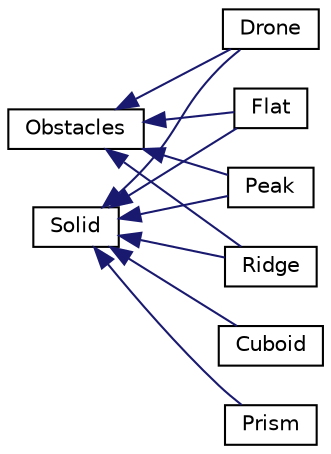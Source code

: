 digraph "Graficzna hierarchia klas"
{
 // LATEX_PDF_SIZE
  edge [fontname="Helvetica",fontsize="10",labelfontname="Helvetica",labelfontsize="10"];
  node [fontname="Helvetica",fontsize="10",shape=record];
  rankdir="LR";
  Node42 [label="Obstacles",height=0.2,width=0.4,color="black", fillcolor="white", style="filled",URL="$class_obstacles.html",tooltip=" "];
  Node42 -> Node2 [dir="back",color="midnightblue",fontsize="10",style="solid",fontname="Helvetica"];
  Node2 [label="Drone",height=0.2,width=0.4,color="black", fillcolor="white", style="filled",URL="$class_drone.html",tooltip=" "];
  Node42 -> Node3 [dir="back",color="midnightblue",fontsize="10",style="solid",fontname="Helvetica"];
  Node3 [label="Flat",height=0.2,width=0.4,color="black", fillcolor="white", style="filled",URL="$class_flat.html",tooltip=" "];
  Node42 -> Node4 [dir="back",color="midnightblue",fontsize="10",style="solid",fontname="Helvetica"];
  Node4 [label="Peak",height=0.2,width=0.4,color="black", fillcolor="white", style="filled",URL="$class_peak.html",tooltip=" "];
  Node42 -> Node6 [dir="back",color="midnightblue",fontsize="10",style="solid",fontname="Helvetica"];
  Node6 [label="Ridge",height=0.2,width=0.4,color="black", fillcolor="white", style="filled",URL="$class_ridge.html",tooltip=" "];
  Node0 [label="Solid",height=0.2,width=0.4,color="black", fillcolor="white", style="filled",URL="$class_solid.html",tooltip=" "];
  Node0 -> Node1 [dir="back",color="midnightblue",fontsize="10",style="solid",fontname="Helvetica"];
  Node1 [label="Cuboid",height=0.2,width=0.4,color="black", fillcolor="white", style="filled",URL="$class_cuboid.html",tooltip=" "];
  Node0 -> Node2 [dir="back",color="midnightblue",fontsize="10",style="solid",fontname="Helvetica"];
  Node0 -> Node3 [dir="back",color="midnightblue",fontsize="10",style="solid",fontname="Helvetica"];
  Node0 -> Node4 [dir="back",color="midnightblue",fontsize="10",style="solid",fontname="Helvetica"];
  Node0 -> Node5 [dir="back",color="midnightblue",fontsize="10",style="solid",fontname="Helvetica"];
  Node5 [label="Prism",height=0.2,width=0.4,color="black", fillcolor="white", style="filled",URL="$class_prism.html",tooltip=" "];
  Node0 -> Node6 [dir="back",color="midnightblue",fontsize="10",style="solid",fontname="Helvetica"];
}
